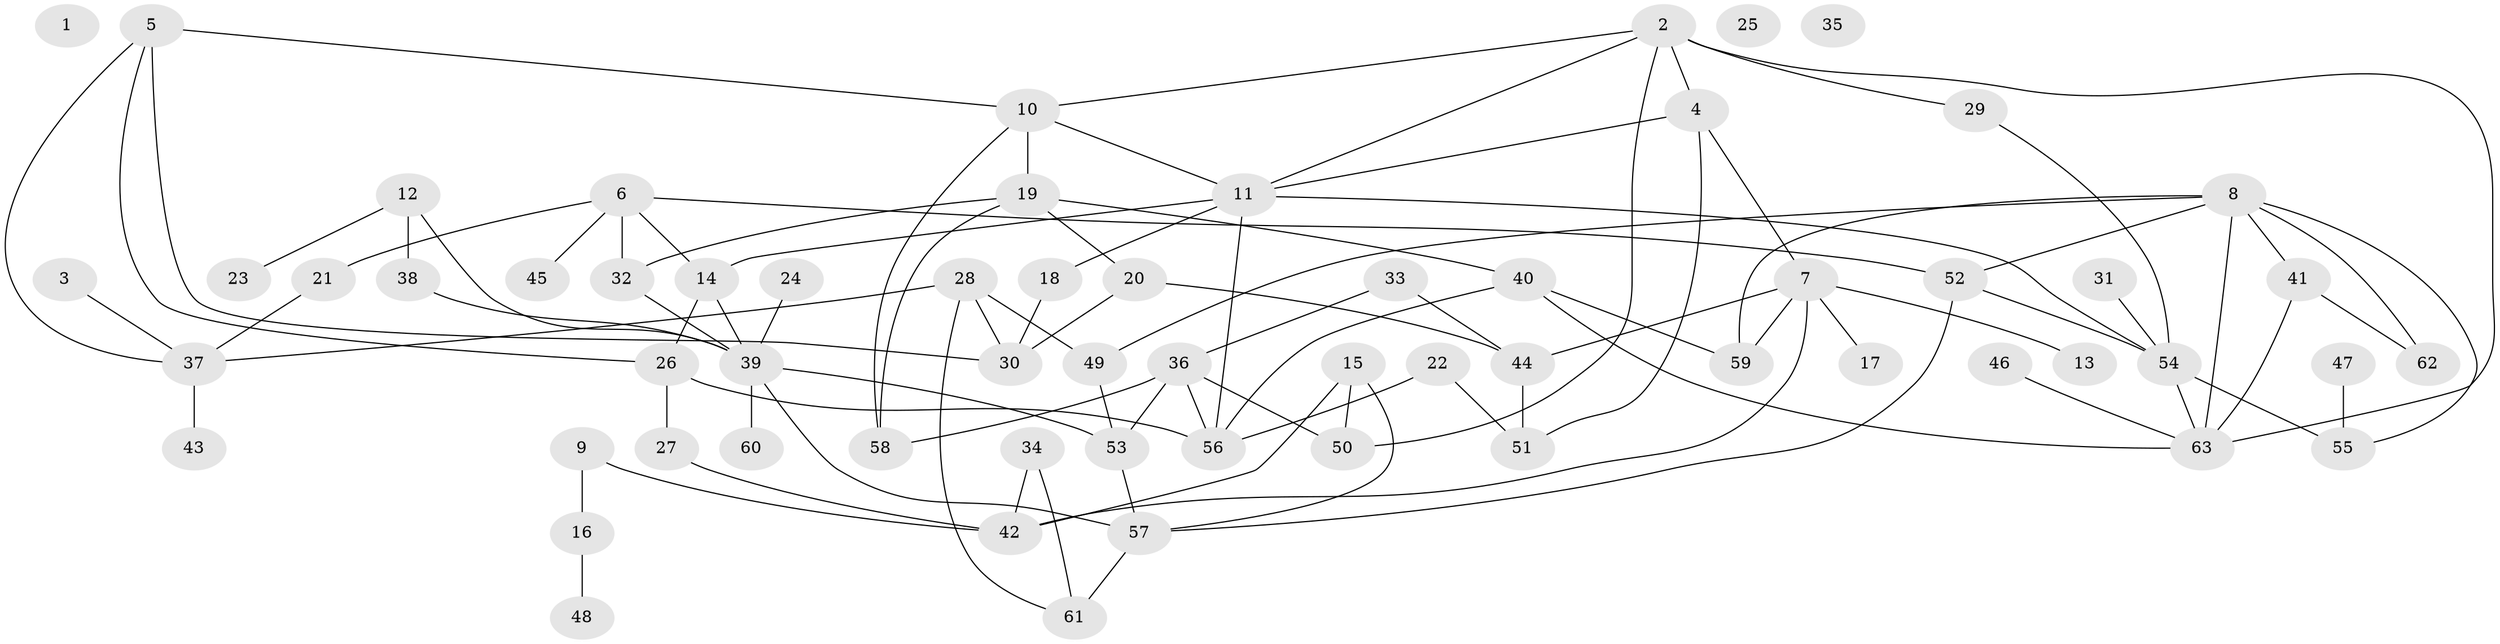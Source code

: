 // coarse degree distribution, {4: 0.14285714285714285, 6: 0.14285714285714285, 1: 0.30952380952380953, 5: 0.09523809523809523, 7: 0.047619047619047616, 3: 0.11904761904761904, 2: 0.09523809523809523, 10: 0.023809523809523808, 8: 0.023809523809523808}
// Generated by graph-tools (version 1.1) at 2025/35/03/04/25 23:35:50]
// undirected, 63 vertices, 98 edges
graph export_dot {
  node [color=gray90,style=filled];
  1;
  2;
  3;
  4;
  5;
  6;
  7;
  8;
  9;
  10;
  11;
  12;
  13;
  14;
  15;
  16;
  17;
  18;
  19;
  20;
  21;
  22;
  23;
  24;
  25;
  26;
  27;
  28;
  29;
  30;
  31;
  32;
  33;
  34;
  35;
  36;
  37;
  38;
  39;
  40;
  41;
  42;
  43;
  44;
  45;
  46;
  47;
  48;
  49;
  50;
  51;
  52;
  53;
  54;
  55;
  56;
  57;
  58;
  59;
  60;
  61;
  62;
  63;
  2 -- 4;
  2 -- 10;
  2 -- 11;
  2 -- 29;
  2 -- 50;
  2 -- 63;
  3 -- 37;
  4 -- 7;
  4 -- 11;
  4 -- 51;
  5 -- 10;
  5 -- 26;
  5 -- 30;
  5 -- 37;
  6 -- 14;
  6 -- 21;
  6 -- 32;
  6 -- 45;
  6 -- 52;
  7 -- 13;
  7 -- 17;
  7 -- 42;
  7 -- 44;
  7 -- 59;
  8 -- 41;
  8 -- 49;
  8 -- 52;
  8 -- 55;
  8 -- 59;
  8 -- 62;
  8 -- 63;
  9 -- 16;
  9 -- 42;
  10 -- 11;
  10 -- 19;
  10 -- 58;
  11 -- 14;
  11 -- 18;
  11 -- 54;
  11 -- 56;
  12 -- 23;
  12 -- 38;
  12 -- 39;
  14 -- 26;
  14 -- 39;
  15 -- 42;
  15 -- 50;
  15 -- 57;
  16 -- 48;
  18 -- 30;
  19 -- 20;
  19 -- 32;
  19 -- 40;
  19 -- 58;
  20 -- 30;
  20 -- 44;
  21 -- 37;
  22 -- 51;
  22 -- 56;
  24 -- 39;
  26 -- 27;
  26 -- 56;
  27 -- 42;
  28 -- 30;
  28 -- 37;
  28 -- 49;
  28 -- 61;
  29 -- 54;
  31 -- 54;
  32 -- 39;
  33 -- 36;
  33 -- 44;
  34 -- 42;
  34 -- 61;
  36 -- 50;
  36 -- 53;
  36 -- 56;
  36 -- 58;
  37 -- 43;
  38 -- 39;
  39 -- 53;
  39 -- 57;
  39 -- 60;
  40 -- 56;
  40 -- 59;
  40 -- 63;
  41 -- 62;
  41 -- 63;
  44 -- 51;
  46 -- 63;
  47 -- 55;
  49 -- 53;
  52 -- 54;
  52 -- 57;
  53 -- 57;
  54 -- 55;
  54 -- 63;
  57 -- 61;
}
